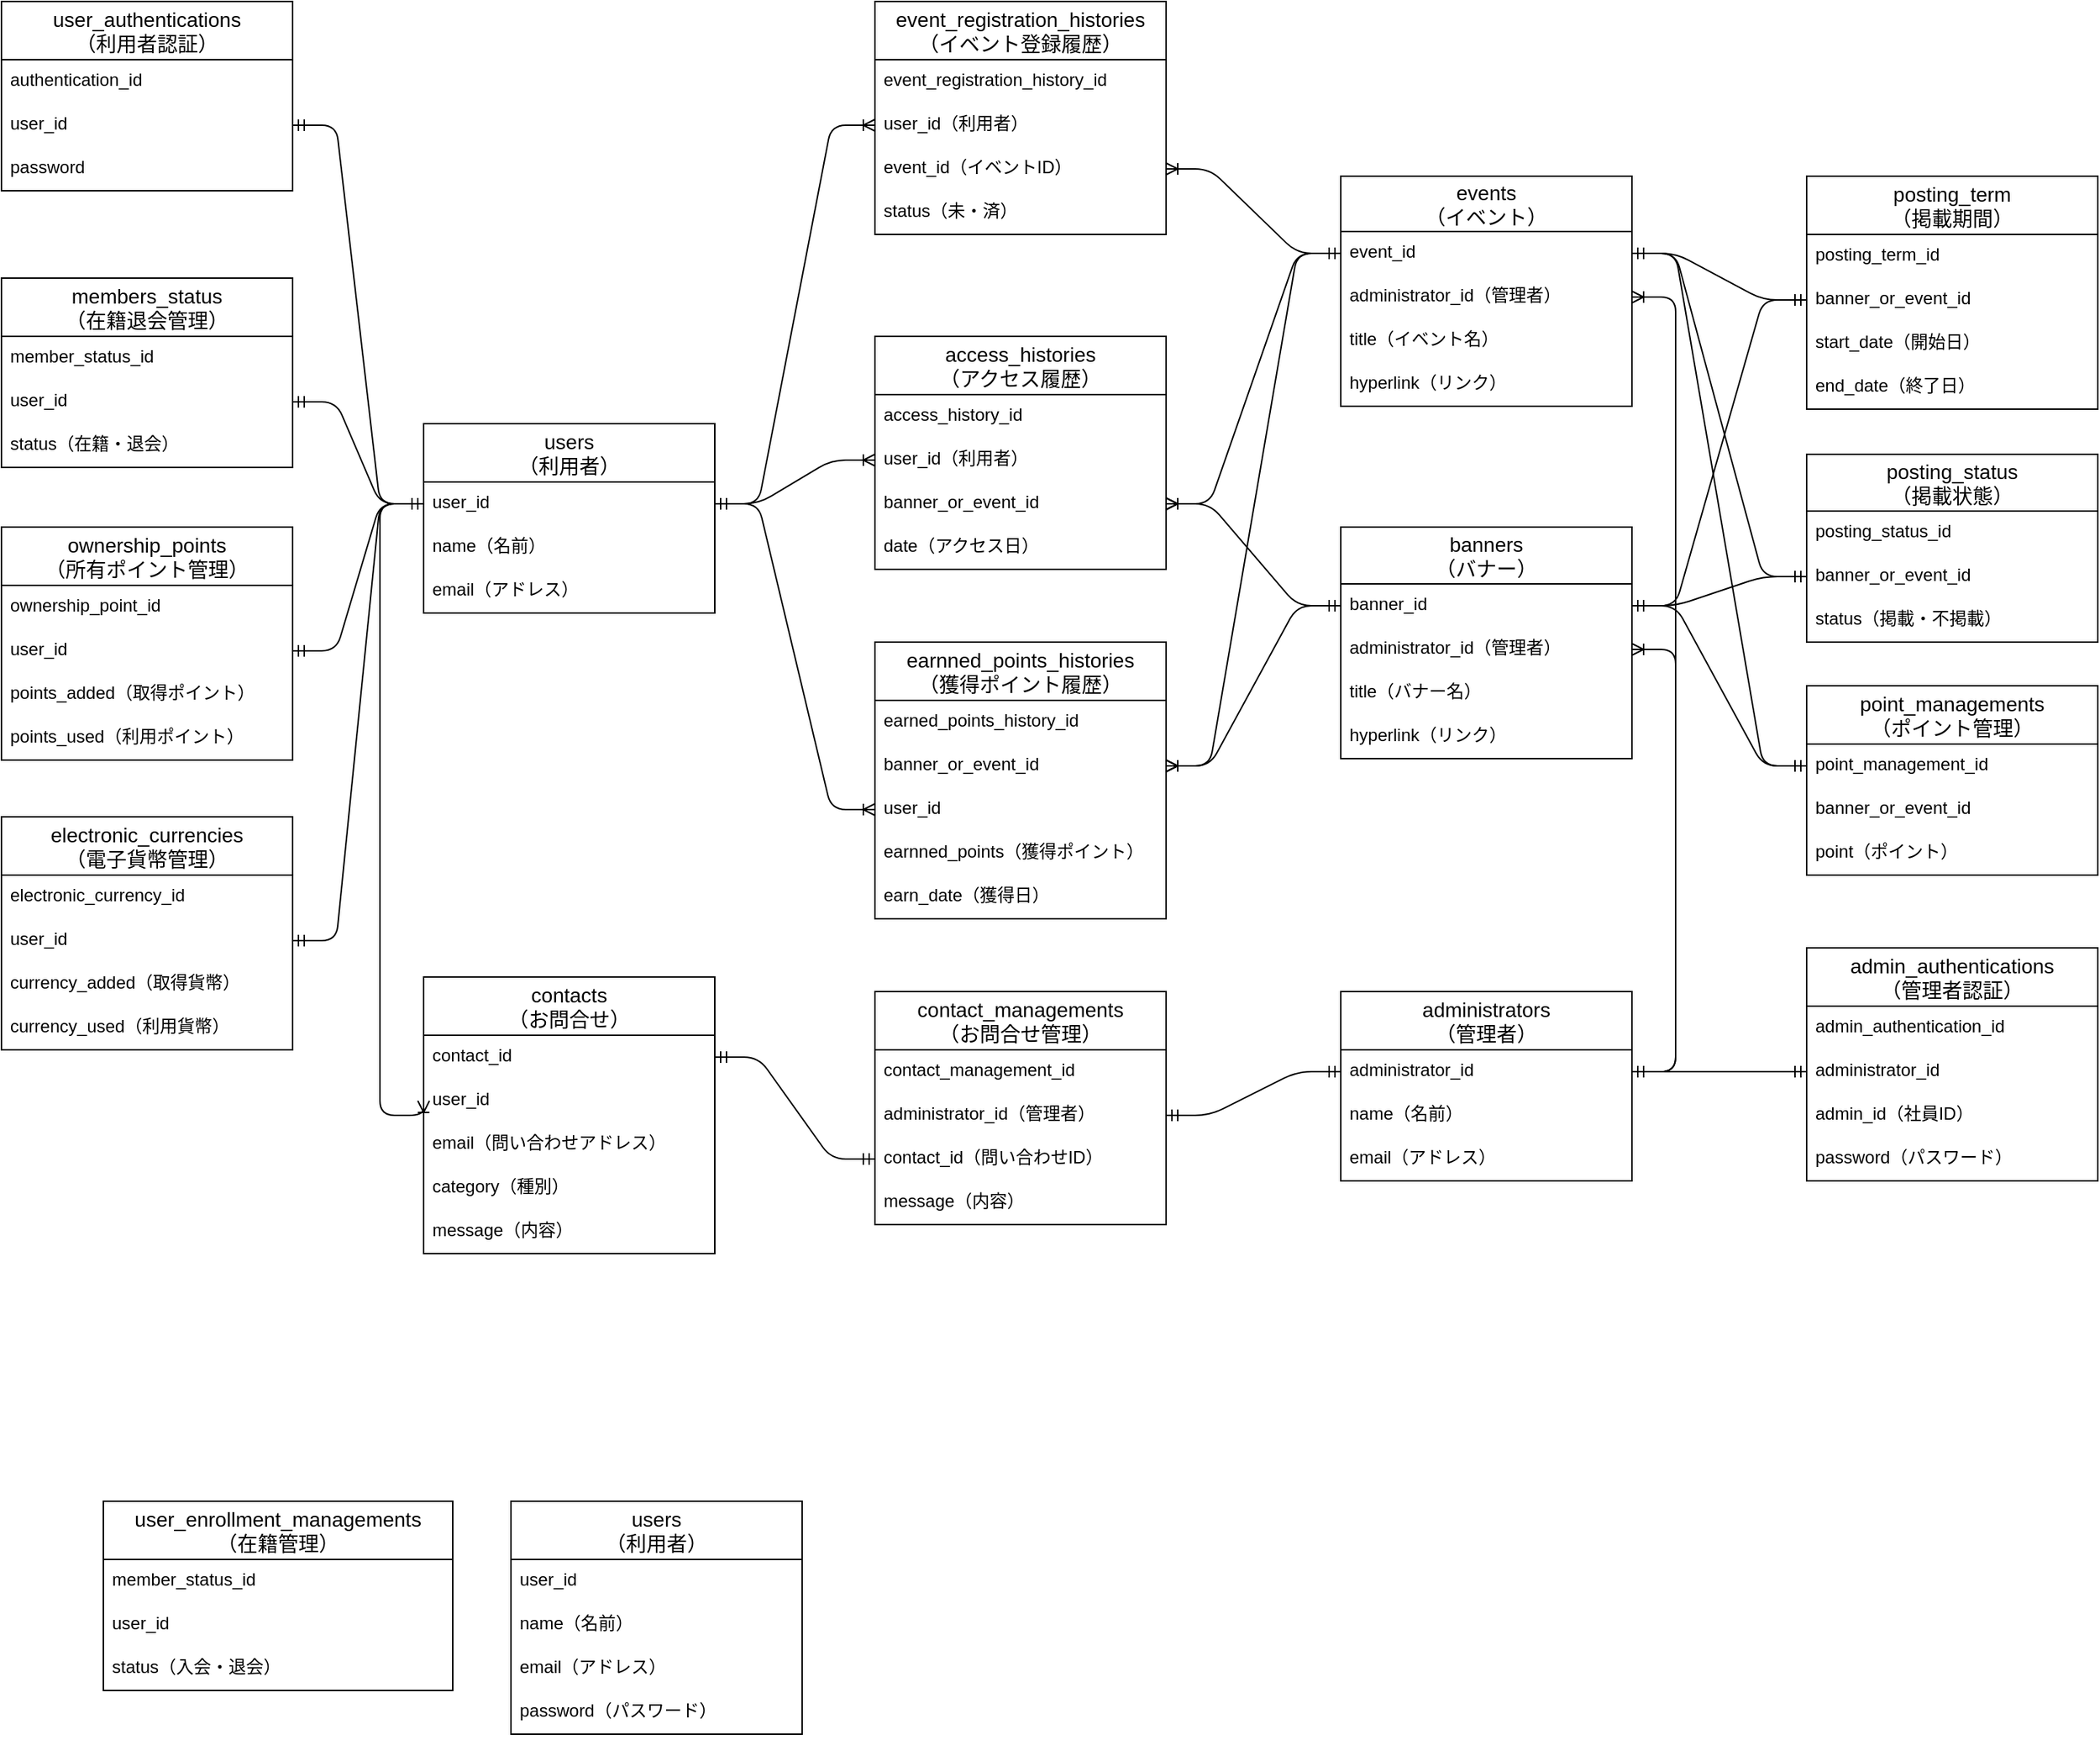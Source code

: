 <mxfile>
    <diagram id="3XZIdR9PQRYRV36e_qe7" name="ページ2">
        <mxGraphModel dx="2312" dy="628" grid="1" gridSize="10" guides="1" tooltips="1" connect="1" arrows="1" fold="1" page="1" pageScale="1" pageWidth="1169" pageHeight="1654" math="0" shadow="0">
            <root>
                <mxCell id="yZwYTF2XfYPH7-lOL1iC-0"/>
                <mxCell id="yZwYTF2XfYPH7-lOL1iC-1" parent="yZwYTF2XfYPH7-lOL1iC-0"/>
                <mxCell id="yZwYTF2XfYPH7-lOL1iC-2" value="users&#10;（利用者）" style="swimlane;fontStyle=0;childLayout=stackLayout;horizontal=1;startSize=40;horizontalStack=0;resizeParent=1;resizeParentMax=0;resizeLast=0;collapsible=1;marginBottom=0;align=center;fontSize=14;" parent="yZwYTF2XfYPH7-lOL1iC-1" vertex="1">
                    <mxGeometry x="180" y="380" width="200" height="130" as="geometry"/>
                </mxCell>
                <mxCell id="yZwYTF2XfYPH7-lOL1iC-3" value="user_id" style="text;strokeColor=none;fillColor=none;spacingLeft=4;spacingRight=4;overflow=hidden;rotatable=0;points=[[0,0.5],[1,0.5]];portConstraint=eastwest;fontSize=12;" parent="yZwYTF2XfYPH7-lOL1iC-2" vertex="1">
                    <mxGeometry y="40" width="200" height="30" as="geometry"/>
                </mxCell>
                <mxCell id="yZwYTF2XfYPH7-lOL1iC-4" value="name（名前）" style="text;strokeColor=none;fillColor=none;spacingLeft=4;spacingRight=4;overflow=hidden;rotatable=0;points=[[0,0.5],[1,0.5]];portConstraint=eastwest;fontSize=12;" parent="yZwYTF2XfYPH7-lOL1iC-2" vertex="1">
                    <mxGeometry y="70" width="200" height="30" as="geometry"/>
                </mxCell>
                <mxCell id="yZwYTF2XfYPH7-lOL1iC-5" value="email（アドレス）" style="text;strokeColor=none;fillColor=none;spacingLeft=4;spacingRight=4;overflow=hidden;rotatable=0;points=[[0,0.5],[1,0.5]];portConstraint=eastwest;fontSize=12;" parent="yZwYTF2XfYPH7-lOL1iC-2" vertex="1">
                    <mxGeometry y="100" width="200" height="30" as="geometry"/>
                </mxCell>
                <mxCell id="bEH5rien6YpGkp4cXn50-0" value="user_authentications&#10;（利用者認証）" style="swimlane;fontStyle=0;childLayout=stackLayout;horizontal=1;startSize=40;horizontalStack=0;resizeParent=1;resizeParentMax=0;resizeLast=0;collapsible=1;marginBottom=0;align=center;fontSize=14;" parent="yZwYTF2XfYPH7-lOL1iC-1" vertex="1">
                    <mxGeometry x="-110" y="90" width="200" height="130" as="geometry"/>
                </mxCell>
                <mxCell id="bEH5rien6YpGkp4cXn50-1" value="authentication_id" style="text;strokeColor=none;fillColor=none;spacingLeft=4;spacingRight=4;overflow=hidden;rotatable=0;points=[[0,0.5],[1,0.5]];portConstraint=eastwest;fontSize=12;" parent="bEH5rien6YpGkp4cXn50-0" vertex="1">
                    <mxGeometry y="40" width="200" height="30" as="geometry"/>
                </mxCell>
                <mxCell id="bEH5rien6YpGkp4cXn50-2" value="user_id" style="text;strokeColor=none;fillColor=none;spacingLeft=4;spacingRight=4;overflow=hidden;rotatable=0;points=[[0,0.5],[1,0.5]];portConstraint=eastwest;fontSize=12;" parent="bEH5rien6YpGkp4cXn50-0" vertex="1">
                    <mxGeometry y="70" width="200" height="30" as="geometry"/>
                </mxCell>
                <mxCell id="bEH5rien6YpGkp4cXn50-3" value="password" style="text;strokeColor=none;fillColor=none;spacingLeft=4;spacingRight=4;overflow=hidden;rotatable=0;points=[[0,0.5],[1,0.5]];portConstraint=eastwest;fontSize=12;" parent="bEH5rien6YpGkp4cXn50-0" vertex="1">
                    <mxGeometry y="100" width="200" height="30" as="geometry"/>
                </mxCell>
                <mxCell id="URL76K7s5s7bfIJe_PXn-0" value="members_status&#10;（在籍退会管理）" style="swimlane;fontStyle=0;childLayout=stackLayout;horizontal=1;startSize=40;horizontalStack=0;resizeParent=1;resizeParentMax=0;resizeLast=0;collapsible=1;marginBottom=0;align=center;fontSize=14;" parent="yZwYTF2XfYPH7-lOL1iC-1" vertex="1">
                    <mxGeometry x="-110" y="280" width="200" height="130" as="geometry"/>
                </mxCell>
                <mxCell id="URL76K7s5s7bfIJe_PXn-1" value="member_status_id" style="text;strokeColor=none;fillColor=none;spacingLeft=4;spacingRight=4;overflow=hidden;rotatable=0;points=[[0,0.5],[1,0.5]];portConstraint=eastwest;fontSize=12;" parent="URL76K7s5s7bfIJe_PXn-0" vertex="1">
                    <mxGeometry y="40" width="200" height="30" as="geometry"/>
                </mxCell>
                <mxCell id="URL76K7s5s7bfIJe_PXn-2" value="user_id" style="text;strokeColor=none;fillColor=none;spacingLeft=4;spacingRight=4;overflow=hidden;rotatable=0;points=[[0,0.5],[1,0.5]];portConstraint=eastwest;fontSize=12;" parent="URL76K7s5s7bfIJe_PXn-0" vertex="1">
                    <mxGeometry y="70" width="200" height="30" as="geometry"/>
                </mxCell>
                <mxCell id="URL76K7s5s7bfIJe_PXn-3" value="status（在籍・退会）" style="text;strokeColor=none;fillColor=none;spacingLeft=4;spacingRight=4;overflow=hidden;rotatable=0;points=[[0,0.5],[1,0.5]];portConstraint=eastwest;fontSize=12;" parent="URL76K7s5s7bfIJe_PXn-0" vertex="1">
                    <mxGeometry y="100" width="200" height="30" as="geometry"/>
                </mxCell>
                <mxCell id="0wypgGi3tk7xA1HojHy_-0" value="ownership_points&#10;（所有ポイント管理）" style="swimlane;fontStyle=0;childLayout=stackLayout;horizontal=1;startSize=40;horizontalStack=0;resizeParent=1;resizeParentMax=0;resizeLast=0;collapsible=1;marginBottom=0;align=center;fontSize=14;" parent="yZwYTF2XfYPH7-lOL1iC-1" vertex="1">
                    <mxGeometry x="-110" y="451" width="200" height="160" as="geometry"/>
                </mxCell>
                <mxCell id="0wypgGi3tk7xA1HojHy_-1" value="ownership_point_id" style="text;strokeColor=none;fillColor=none;spacingLeft=4;spacingRight=4;overflow=hidden;rotatable=0;points=[[0,0.5],[1,0.5]];portConstraint=eastwest;fontSize=12;" parent="0wypgGi3tk7xA1HojHy_-0" vertex="1">
                    <mxGeometry y="40" width="200" height="30" as="geometry"/>
                </mxCell>
                <mxCell id="0wypgGi3tk7xA1HojHy_-2" value="user_id" style="text;strokeColor=none;fillColor=none;spacingLeft=4;spacingRight=4;overflow=hidden;rotatable=0;points=[[0,0.5],[1,0.5]];portConstraint=eastwest;fontSize=12;" parent="0wypgGi3tk7xA1HojHy_-0" vertex="1">
                    <mxGeometry y="70" width="200" height="30" as="geometry"/>
                </mxCell>
                <mxCell id="0wypgGi3tk7xA1HojHy_-3" value="points_added（取得ポイント）" style="text;strokeColor=none;fillColor=none;spacingLeft=4;spacingRight=4;overflow=hidden;rotatable=0;points=[[0,0.5],[1,0.5]];portConstraint=eastwest;fontSize=12;" parent="0wypgGi3tk7xA1HojHy_-0" vertex="1">
                    <mxGeometry y="100" width="200" height="30" as="geometry"/>
                </mxCell>
                <mxCell id="0wypgGi3tk7xA1HojHy_-4" value="points_used（利用ポイント）" style="text;strokeColor=none;fillColor=none;spacingLeft=4;spacingRight=4;overflow=hidden;rotatable=0;points=[[0,0.5],[1,0.5]];portConstraint=eastwest;fontSize=12;" parent="0wypgGi3tk7xA1HojHy_-0" vertex="1">
                    <mxGeometry y="130" width="200" height="30" as="geometry"/>
                </mxCell>
                <mxCell id="6SWT3XY5HrA4HLErU16p-0" value="electronic_currencies&#10;（電子貨幣管理）" style="swimlane;fontStyle=0;childLayout=stackLayout;horizontal=1;startSize=40;horizontalStack=0;resizeParent=1;resizeParentMax=0;resizeLast=0;collapsible=1;marginBottom=0;align=center;fontSize=14;" parent="yZwYTF2XfYPH7-lOL1iC-1" vertex="1">
                    <mxGeometry x="-110" y="650" width="200" height="160" as="geometry"/>
                </mxCell>
                <mxCell id="6SWT3XY5HrA4HLErU16p-1" value="electronic_currency_id" style="text;strokeColor=none;fillColor=none;spacingLeft=4;spacingRight=4;overflow=hidden;rotatable=0;points=[[0,0.5],[1,0.5]];portConstraint=eastwest;fontSize=12;" parent="6SWT3XY5HrA4HLErU16p-0" vertex="1">
                    <mxGeometry y="40" width="200" height="30" as="geometry"/>
                </mxCell>
                <mxCell id="6SWT3XY5HrA4HLErU16p-2" value="user_id" style="text;strokeColor=none;fillColor=none;spacingLeft=4;spacingRight=4;overflow=hidden;rotatable=0;points=[[0,0.5],[1,0.5]];portConstraint=eastwest;fontSize=12;" parent="6SWT3XY5HrA4HLErU16p-0" vertex="1">
                    <mxGeometry y="70" width="200" height="30" as="geometry"/>
                </mxCell>
                <mxCell id="6SWT3XY5HrA4HLErU16p-3" value="currency_added（取得貨幣）" style="text;strokeColor=none;fillColor=none;spacingLeft=4;spacingRight=4;overflow=hidden;rotatable=0;points=[[0,0.5],[1,0.5]];portConstraint=eastwest;fontSize=12;" parent="6SWT3XY5HrA4HLErU16p-0" vertex="1">
                    <mxGeometry y="100" width="200" height="30" as="geometry"/>
                </mxCell>
                <mxCell id="6SWT3XY5HrA4HLErU16p-4" value="currency_used（利用貨幣）" style="text;strokeColor=none;fillColor=none;spacingLeft=4;spacingRight=4;overflow=hidden;rotatable=0;points=[[0,0.5],[1,0.5]];portConstraint=eastwest;fontSize=12;" parent="6SWT3XY5HrA4HLErU16p-0" vertex="1">
                    <mxGeometry y="130" width="200" height="30" as="geometry"/>
                </mxCell>
                <mxCell id="OeOLqlakBXyYm4ZDtB_1-0" value="event_registration_histories&#10;（イベント登録履歴）" style="swimlane;fontStyle=0;childLayout=stackLayout;horizontal=1;startSize=40;horizontalStack=0;resizeParent=1;resizeParentMax=0;resizeLast=0;collapsible=1;marginBottom=0;align=center;fontSize=14;" parent="yZwYTF2XfYPH7-lOL1iC-1" vertex="1">
                    <mxGeometry x="490" y="90" width="200" height="160" as="geometry"/>
                </mxCell>
                <mxCell id="OeOLqlakBXyYm4ZDtB_1-1" value="event_registration_history_id" style="text;strokeColor=none;fillColor=none;spacingLeft=4;spacingRight=4;overflow=hidden;rotatable=0;points=[[0,0.5],[1,0.5]];portConstraint=eastwest;fontSize=12;" parent="OeOLqlakBXyYm4ZDtB_1-0" vertex="1">
                    <mxGeometry y="40" width="200" height="30" as="geometry"/>
                </mxCell>
                <mxCell id="OeOLqlakBXyYm4ZDtB_1-2" value="user_id（利用者）" style="text;strokeColor=none;fillColor=none;spacingLeft=4;spacingRight=4;overflow=hidden;rotatable=0;points=[[0,0.5],[1,0.5]];portConstraint=eastwest;fontSize=12;" parent="OeOLqlakBXyYm4ZDtB_1-0" vertex="1">
                    <mxGeometry y="70" width="200" height="30" as="geometry"/>
                </mxCell>
                <mxCell id="OeOLqlakBXyYm4ZDtB_1-3" value="event_id（イベントID）" style="text;strokeColor=none;fillColor=none;spacingLeft=4;spacingRight=4;overflow=hidden;rotatable=0;points=[[0,0.5],[1,0.5]];portConstraint=eastwest;fontSize=12;" parent="OeOLqlakBXyYm4ZDtB_1-0" vertex="1">
                    <mxGeometry y="100" width="200" height="30" as="geometry"/>
                </mxCell>
                <mxCell id="OeOLqlakBXyYm4ZDtB_1-4" value="status（未・済）" style="text;strokeColor=none;fillColor=none;spacingLeft=4;spacingRight=4;overflow=hidden;rotatable=0;points=[[0,0.5],[1,0.5]];portConstraint=eastwest;fontSize=12;" parent="OeOLqlakBXyYm4ZDtB_1-0" vertex="1">
                    <mxGeometry y="130" width="200" height="30" as="geometry"/>
                </mxCell>
                <mxCell id="X9AmDJkNRDagWsu0wUz4-0" value="events&#10;（イベント）" style="swimlane;fontStyle=0;childLayout=stackLayout;horizontal=1;startSize=38;horizontalStack=0;resizeParent=1;resizeParentMax=0;resizeLast=0;collapsible=1;marginBottom=0;align=center;fontSize=14;" parent="yZwYTF2XfYPH7-lOL1iC-1" vertex="1">
                    <mxGeometry x="810" y="210" width="200" height="158" as="geometry"/>
                </mxCell>
                <mxCell id="X9AmDJkNRDagWsu0wUz4-1" value="event_id" style="text;strokeColor=none;fillColor=none;spacingLeft=4;spacingRight=4;overflow=hidden;rotatable=0;points=[[0,0.5],[1,0.5]];portConstraint=eastwest;fontSize=12;" parent="X9AmDJkNRDagWsu0wUz4-0" vertex="1">
                    <mxGeometry y="38" width="200" height="30" as="geometry"/>
                </mxCell>
                <mxCell id="X9AmDJkNRDagWsu0wUz4-2" value="administrator_id（管理者）" style="text;strokeColor=none;fillColor=none;spacingLeft=4;spacingRight=4;overflow=hidden;rotatable=0;points=[[0,0.5],[1,0.5]];portConstraint=eastwest;fontSize=12;" parent="X9AmDJkNRDagWsu0wUz4-0" vertex="1">
                    <mxGeometry y="68" width="200" height="30" as="geometry"/>
                </mxCell>
                <mxCell id="X9AmDJkNRDagWsu0wUz4-3" value="title（イベント名）" style="text;strokeColor=none;fillColor=none;spacingLeft=4;spacingRight=4;overflow=hidden;rotatable=0;points=[[0,0.5],[1,0.5]];portConstraint=eastwest;fontSize=12;" parent="X9AmDJkNRDagWsu0wUz4-0" vertex="1">
                    <mxGeometry y="98" width="200" height="30" as="geometry"/>
                </mxCell>
                <mxCell id="X9AmDJkNRDagWsu0wUz4-4" value="hyperlink（リンク）" style="text;strokeColor=none;fillColor=none;spacingLeft=4;spacingRight=4;overflow=hidden;rotatable=0;points=[[0,0.5],[1,0.5]];portConstraint=eastwest;fontSize=12;" parent="X9AmDJkNRDagWsu0wUz4-0" vertex="1">
                    <mxGeometry y="128" width="200" height="30" as="geometry"/>
                </mxCell>
                <mxCell id="X9AmDJkNRDagWsu0wUz4-6" value="" style="edgeStyle=entityRelationEdgeStyle;fontSize=12;html=1;endArrow=ERoneToMany;startArrow=ERmandOne;" parent="yZwYTF2XfYPH7-lOL1iC-1" source="yZwYTF2XfYPH7-lOL1iC-3" target="OeOLqlakBXyYm4ZDtB_1-2" edge="1">
                    <mxGeometry width="100" height="100" relative="1" as="geometry">
                        <mxPoint x="420" y="140" as="sourcePoint"/>
                        <mxPoint x="520" y="40" as="targetPoint"/>
                    </mxGeometry>
                </mxCell>
                <mxCell id="X9AmDJkNRDagWsu0wUz4-7" value="" style="edgeStyle=entityRelationEdgeStyle;fontSize=12;html=1;endArrow=ERoneToMany;startArrow=ERmandOne;" parent="yZwYTF2XfYPH7-lOL1iC-1" source="X9AmDJkNRDagWsu0wUz4-1" target="OeOLqlakBXyYm4ZDtB_1-3" edge="1">
                    <mxGeometry width="100" height="100" relative="1" as="geometry">
                        <mxPoint x="760" y="120" as="sourcePoint"/>
                        <mxPoint x="680" y="90" as="targetPoint"/>
                    </mxGeometry>
                </mxCell>
                <mxCell id="uUMu6NhPyPExx_SRF_kG-0" value="banners&#10;（バナー）" style="swimlane;fontStyle=0;childLayout=stackLayout;horizontal=1;startSize=39;horizontalStack=0;resizeParent=1;resizeParentMax=0;resizeLast=0;collapsible=1;marginBottom=0;align=center;fontSize=14;" parent="yZwYTF2XfYPH7-lOL1iC-1" vertex="1">
                    <mxGeometry x="810" y="451" width="200" height="159" as="geometry"/>
                </mxCell>
                <mxCell id="uUMu6NhPyPExx_SRF_kG-1" value="banner_id" style="text;strokeColor=none;fillColor=none;spacingLeft=4;spacingRight=4;overflow=hidden;rotatable=0;points=[[0,0.5],[1,0.5]];portConstraint=eastwest;fontSize=12;" parent="uUMu6NhPyPExx_SRF_kG-0" vertex="1">
                    <mxGeometry y="39" width="200" height="30" as="geometry"/>
                </mxCell>
                <mxCell id="uUMu6NhPyPExx_SRF_kG-2" value="administrator_id（管理者）" style="text;strokeColor=none;fillColor=none;spacingLeft=4;spacingRight=4;overflow=hidden;rotatable=0;points=[[0,0.5],[1,0.5]];portConstraint=eastwest;fontSize=12;" parent="uUMu6NhPyPExx_SRF_kG-0" vertex="1">
                    <mxGeometry y="69" width="200" height="30" as="geometry"/>
                </mxCell>
                <mxCell id="uUMu6NhPyPExx_SRF_kG-3" value="title（バナー名）" style="text;strokeColor=none;fillColor=none;spacingLeft=4;spacingRight=4;overflow=hidden;rotatable=0;points=[[0,0.5],[1,0.5]];portConstraint=eastwest;fontSize=12;" parent="uUMu6NhPyPExx_SRF_kG-0" vertex="1">
                    <mxGeometry y="99" width="200" height="30" as="geometry"/>
                </mxCell>
                <mxCell id="uUMu6NhPyPExx_SRF_kG-4" value="hyperlink（リンク）" style="text;strokeColor=none;fillColor=none;spacingLeft=4;spacingRight=4;overflow=hidden;rotatable=0;points=[[0,0.5],[1,0.5]];portConstraint=eastwest;fontSize=12;" parent="uUMu6NhPyPExx_SRF_kG-0" vertex="1">
                    <mxGeometry y="129" width="200" height="30" as="geometry"/>
                </mxCell>
                <mxCell id="uYCeO2qL_J33eGFEgvh2-0" value="access_histories&#10;（アクセス履歴）" style="swimlane;fontStyle=0;childLayout=stackLayout;horizontal=1;startSize=40;horizontalStack=0;resizeParent=1;resizeParentMax=0;resizeLast=0;collapsible=1;marginBottom=0;align=center;fontSize=14;" parent="yZwYTF2XfYPH7-lOL1iC-1" vertex="1">
                    <mxGeometry x="490" y="320" width="200" height="160" as="geometry"/>
                </mxCell>
                <mxCell id="uYCeO2qL_J33eGFEgvh2-1" value="access_history_id" style="text;strokeColor=none;fillColor=none;spacingLeft=4;spacingRight=4;overflow=hidden;rotatable=0;points=[[0,0.5],[1,0.5]];portConstraint=eastwest;fontSize=12;" parent="uYCeO2qL_J33eGFEgvh2-0" vertex="1">
                    <mxGeometry y="40" width="200" height="30" as="geometry"/>
                </mxCell>
                <mxCell id="uYCeO2qL_J33eGFEgvh2-2" value="user_id（利用者）" style="text;strokeColor=none;fillColor=none;spacingLeft=4;spacingRight=4;overflow=hidden;rotatable=0;points=[[0,0.5],[1,0.5]];portConstraint=eastwest;fontSize=12;" parent="uYCeO2qL_J33eGFEgvh2-0" vertex="1">
                    <mxGeometry y="70" width="200" height="30" as="geometry"/>
                </mxCell>
                <mxCell id="uYCeO2qL_J33eGFEgvh2-3" value="banner_or_event_id" style="text;strokeColor=none;fillColor=none;spacingLeft=4;spacingRight=4;overflow=hidden;rotatable=0;points=[[0,0.5],[1,0.5]];portConstraint=eastwest;fontSize=12;" parent="uYCeO2qL_J33eGFEgvh2-0" vertex="1">
                    <mxGeometry y="100" width="200" height="30" as="geometry"/>
                </mxCell>
                <mxCell id="uYCeO2qL_J33eGFEgvh2-4" value="date（アクセス日）" style="text;strokeColor=none;fillColor=none;spacingLeft=4;spacingRight=4;overflow=hidden;rotatable=0;points=[[0,0.5],[1,0.5]];portConstraint=eastwest;fontSize=12;" parent="uYCeO2qL_J33eGFEgvh2-0" vertex="1">
                    <mxGeometry y="130" width="200" height="30" as="geometry"/>
                </mxCell>
                <mxCell id="uYCeO2qL_J33eGFEgvh2-5" value="" style="edgeStyle=entityRelationEdgeStyle;fontSize=12;html=1;endArrow=ERoneToMany;startArrow=ERmandOne;" parent="yZwYTF2XfYPH7-lOL1iC-1" source="yZwYTF2XfYPH7-lOL1iC-3" target="uYCeO2qL_J33eGFEgvh2-2" edge="1">
                    <mxGeometry width="100" height="100" relative="1" as="geometry">
                        <mxPoint x="420" y="450" as="sourcePoint"/>
                        <mxPoint x="500" y="360" as="targetPoint"/>
                    </mxGeometry>
                </mxCell>
                <mxCell id="uYCeO2qL_J33eGFEgvh2-6" value="" style="edgeStyle=entityRelationEdgeStyle;fontSize=12;html=1;endArrow=ERoneToMany;startArrow=ERmandOne;entryX=1;entryY=0.5;entryDx=0;entryDy=0;exitX=0;exitY=0.5;exitDx=0;exitDy=0;" parent="yZwYTF2XfYPH7-lOL1iC-1" source="X9AmDJkNRDagWsu0wUz4-1" target="uYCeO2qL_J33eGFEgvh2-3" edge="1">
                    <mxGeometry width="100" height="100" relative="1" as="geometry">
                        <mxPoint x="755" y="351" as="sourcePoint"/>
                        <mxPoint x="675" y="240" as="targetPoint"/>
                    </mxGeometry>
                </mxCell>
                <mxCell id="uYCeO2qL_J33eGFEgvh2-7" value="" style="edgeStyle=entityRelationEdgeStyle;fontSize=12;html=1;endArrow=ERoneToMany;startArrow=ERmandOne;exitX=0;exitY=0.5;exitDx=0;exitDy=0;" parent="yZwYTF2XfYPH7-lOL1iC-1" source="uUMu6NhPyPExx_SRF_kG-1" target="uYCeO2qL_J33eGFEgvh2-3" edge="1">
                    <mxGeometry width="100" height="100" relative="1" as="geometry">
                        <mxPoint x="640" y="510" as="sourcePoint"/>
                        <mxPoint x="605" y="663" as="targetPoint"/>
                    </mxGeometry>
                </mxCell>
                <mxCell id="hXvSZRsD9aUiq-BQo5aO-0" value="contacts&#10;（お問合せ）" style="swimlane;fontStyle=0;childLayout=stackLayout;horizontal=1;startSize=40;horizontalStack=0;resizeParent=1;resizeParentMax=0;resizeLast=0;collapsible=1;marginBottom=0;align=center;fontSize=14;" parent="yZwYTF2XfYPH7-lOL1iC-1" vertex="1">
                    <mxGeometry x="180" y="760" width="200" height="190" as="geometry"/>
                </mxCell>
                <mxCell id="hXvSZRsD9aUiq-BQo5aO-1" value="contact_id" style="text;strokeColor=none;fillColor=none;spacingLeft=4;spacingRight=4;overflow=hidden;rotatable=0;points=[[0,0.5],[1,0.5]];portConstraint=eastwest;fontSize=12;" parent="hXvSZRsD9aUiq-BQo5aO-0" vertex="1">
                    <mxGeometry y="40" width="200" height="30" as="geometry"/>
                </mxCell>
                <mxCell id="hXvSZRsD9aUiq-BQo5aO-2" value="user_id" style="text;strokeColor=none;fillColor=none;spacingLeft=4;spacingRight=4;overflow=hidden;rotatable=0;points=[[0,0.5],[1,0.5]];portConstraint=eastwest;fontSize=12;" parent="hXvSZRsD9aUiq-BQo5aO-0" vertex="1">
                    <mxGeometry y="70" width="200" height="30" as="geometry"/>
                </mxCell>
                <mxCell id="hXvSZRsD9aUiq-BQo5aO-3" value="email（問い合わせアドレス）" style="text;strokeColor=none;fillColor=none;spacingLeft=4;spacingRight=4;overflow=hidden;rotatable=0;points=[[0,0.5],[1,0.5]];portConstraint=eastwest;fontSize=12;" parent="hXvSZRsD9aUiq-BQo5aO-0" vertex="1">
                    <mxGeometry y="100" width="200" height="30" as="geometry"/>
                </mxCell>
                <mxCell id="hXvSZRsD9aUiq-BQo5aO-4" value="category（種別）" style="text;strokeColor=none;fillColor=none;spacingLeft=4;spacingRight=4;overflow=hidden;rotatable=0;points=[[0,0.5],[1,0.5]];portConstraint=eastwest;fontSize=12;" parent="hXvSZRsD9aUiq-BQo5aO-0" vertex="1">
                    <mxGeometry y="130" width="200" height="30" as="geometry"/>
                </mxCell>
                <mxCell id="hXvSZRsD9aUiq-BQo5aO-5" value="message（内容）" style="text;strokeColor=none;fillColor=none;spacingLeft=4;spacingRight=4;overflow=hidden;rotatable=0;points=[[0,0.5],[1,0.5]];portConstraint=eastwest;fontSize=12;" parent="hXvSZRsD9aUiq-BQo5aO-0" vertex="1">
                    <mxGeometry y="160" width="200" height="30" as="geometry"/>
                </mxCell>
                <mxCell id="hRKUNNpKSYV2Er3bCCmT-0" value="contact_managements&#10;（お問合せ管理）" style="swimlane;fontStyle=0;childLayout=stackLayout;horizontal=1;startSize=40;horizontalStack=0;resizeParent=1;resizeParentMax=0;resizeLast=0;collapsible=1;marginBottom=0;align=center;fontSize=14;" parent="yZwYTF2XfYPH7-lOL1iC-1" vertex="1">
                    <mxGeometry x="490" y="770" width="200" height="160" as="geometry"/>
                </mxCell>
                <mxCell id="hRKUNNpKSYV2Er3bCCmT-1" value="contact_management_id" style="text;strokeColor=none;fillColor=none;spacingLeft=4;spacingRight=4;overflow=hidden;rotatable=0;points=[[0,0.5],[1,0.5]];portConstraint=eastwest;fontSize=12;" parent="hRKUNNpKSYV2Er3bCCmT-0" vertex="1">
                    <mxGeometry y="40" width="200" height="30" as="geometry"/>
                </mxCell>
                <mxCell id="hRKUNNpKSYV2Er3bCCmT-2" value="administrator_id（管理者）" style="text;strokeColor=none;fillColor=none;spacingLeft=4;spacingRight=4;overflow=hidden;rotatable=0;points=[[0,0.5],[1,0.5]];portConstraint=eastwest;fontSize=12;" parent="hRKUNNpKSYV2Er3bCCmT-0" vertex="1">
                    <mxGeometry y="70" width="200" height="30" as="geometry"/>
                </mxCell>
                <mxCell id="hRKUNNpKSYV2Er3bCCmT-3" value="contact_id（問い合わせID）" style="text;strokeColor=none;fillColor=none;spacingLeft=4;spacingRight=4;overflow=hidden;rotatable=0;points=[[0,0.5],[1,0.5]];portConstraint=eastwest;fontSize=12;" parent="hRKUNNpKSYV2Er3bCCmT-0" vertex="1">
                    <mxGeometry y="100" width="200" height="30" as="geometry"/>
                </mxCell>
                <mxCell id="hRKUNNpKSYV2Er3bCCmT-4" value="message（内容）" style="text;strokeColor=none;fillColor=none;spacingLeft=4;spacingRight=4;overflow=hidden;rotatable=0;points=[[0,0.5],[1,0.5]];portConstraint=eastwest;fontSize=12;" parent="hRKUNNpKSYV2Er3bCCmT-0" vertex="1">
                    <mxGeometry y="130" width="200" height="30" as="geometry"/>
                </mxCell>
                <mxCell id="dvuIew0YRb5srh2Ty19g-0" value="administrators&#10;（管理者）" style="swimlane;fontStyle=0;childLayout=stackLayout;horizontal=1;startSize=40;horizontalStack=0;resizeParent=1;resizeParentMax=0;resizeLast=0;collapsible=1;marginBottom=0;align=center;fontSize=14;" parent="yZwYTF2XfYPH7-lOL1iC-1" vertex="1">
                    <mxGeometry x="810" y="770" width="200" height="130" as="geometry"/>
                </mxCell>
                <mxCell id="dvuIew0YRb5srh2Ty19g-1" value="administrator_id" style="text;strokeColor=none;fillColor=none;spacingLeft=4;spacingRight=4;overflow=hidden;rotatable=0;points=[[0,0.5],[1,0.5]];portConstraint=eastwest;fontSize=12;" parent="dvuIew0YRb5srh2Ty19g-0" vertex="1">
                    <mxGeometry y="40" width="200" height="30" as="geometry"/>
                </mxCell>
                <mxCell id="dvuIew0YRb5srh2Ty19g-2" value="name（名前）" style="text;strokeColor=none;fillColor=none;spacingLeft=4;spacingRight=4;overflow=hidden;rotatable=0;points=[[0,0.5],[1,0.5]];portConstraint=eastwest;fontSize=12;" parent="dvuIew0YRb5srh2Ty19g-0" vertex="1">
                    <mxGeometry y="70" width="200" height="30" as="geometry"/>
                </mxCell>
                <mxCell id="dvuIew0YRb5srh2Ty19g-3" value="email（アドレス）" style="text;strokeColor=none;fillColor=none;spacingLeft=4;spacingRight=4;overflow=hidden;rotatable=0;points=[[0,0.5],[1,0.5]];portConstraint=eastwest;fontSize=12;" parent="dvuIew0YRb5srh2Ty19g-0" vertex="1">
                    <mxGeometry y="100" width="200" height="30" as="geometry"/>
                </mxCell>
                <mxCell id="dvuIew0YRb5srh2Ty19g-5" value="" style="edgeStyle=orthogonalEdgeStyle;fontSize=12;html=1;endArrow=ERoneToMany;startArrow=ERmandOne;entryX=0;entryY=0.5;entryDx=0;entryDy=0;" parent="yZwYTF2XfYPH7-lOL1iC-1" source="yZwYTF2XfYPH7-lOL1iC-3" target="hXvSZRsD9aUiq-BQo5aO-2" edge="1">
                    <mxGeometry width="100" height="100" relative="1" as="geometry">
                        <mxPoint x="140" y="270" as="sourcePoint"/>
                        <mxPoint x="120" y="681" as="targetPoint"/>
                        <Array as="points">
                            <mxPoint x="150" y="435"/>
                            <mxPoint x="150" y="855"/>
                        </Array>
                    </mxGeometry>
                </mxCell>
                <mxCell id="dvuIew0YRb5srh2Ty19g-7" value="" style="edgeStyle=entityRelationEdgeStyle;fontSize=12;html=1;endArrow=ERmandOne;startArrow=ERmandOne;exitX=1;exitY=0.5;exitDx=0;exitDy=0;entryX=0;entryY=0.5;entryDx=0;entryDy=0;" parent="yZwYTF2XfYPH7-lOL1iC-1" source="hXvSZRsD9aUiq-BQo5aO-1" target="hRKUNNpKSYV2Er3bCCmT-3" edge="1">
                    <mxGeometry width="100" height="100" relative="1" as="geometry">
                        <mxPoint x="410" y="880" as="sourcePoint"/>
                        <mxPoint x="510" y="780" as="targetPoint"/>
                    </mxGeometry>
                </mxCell>
                <mxCell id="dvuIew0YRb5srh2Ty19g-8" value="" style="edgeStyle=entityRelationEdgeStyle;fontSize=12;html=1;endArrow=ERmandOne;startArrow=ERmandOne;exitX=1;exitY=0.5;exitDx=0;exitDy=0;entryX=0;entryY=0.5;entryDx=0;entryDy=0;" parent="yZwYTF2XfYPH7-lOL1iC-1" source="hRKUNNpKSYV2Er3bCCmT-2" target="dvuIew0YRb5srh2Ty19g-1" edge="1">
                    <mxGeometry width="100" height="100" relative="1" as="geometry">
                        <mxPoint x="800" y="810" as="sourcePoint"/>
                        <mxPoint x="900" y="710" as="targetPoint"/>
                    </mxGeometry>
                </mxCell>
                <mxCell id="dvuIew0YRb5srh2Ty19g-9" value="" style="edgeStyle=entityRelationEdgeStyle;fontSize=12;html=1;endArrow=ERoneToMany;startArrow=ERmandOne;" parent="yZwYTF2XfYPH7-lOL1iC-1" source="dvuIew0YRb5srh2Ty19g-1" target="uUMu6NhPyPExx_SRF_kG-2" edge="1">
                    <mxGeometry width="100" height="100" relative="1" as="geometry">
                        <mxPoint x="1110" y="669" as="sourcePoint"/>
                        <mxPoint x="1030" y="570" as="targetPoint"/>
                    </mxGeometry>
                </mxCell>
                <mxCell id="dvuIew0YRb5srh2Ty19g-10" value="" style="edgeStyle=entityRelationEdgeStyle;fontSize=12;html=1;endArrow=ERoneToMany;startArrow=ERmandOne;" parent="yZwYTF2XfYPH7-lOL1iC-1" source="dvuIew0YRb5srh2Ty19g-1" target="X9AmDJkNRDagWsu0wUz4-2" edge="1">
                    <mxGeometry width="100" height="100" relative="1" as="geometry">
                        <mxPoint x="1090" y="467" as="sourcePoint"/>
                        <mxPoint x="1010" y="368" as="targetPoint"/>
                    </mxGeometry>
                </mxCell>
                <mxCell id="0Azesj1qw-TObwWuFWqn-0" value="posting_term&#10;（掲載期間）" style="swimlane;fontStyle=0;childLayout=stackLayout;horizontal=1;startSize=40;horizontalStack=0;resizeParent=1;resizeParentMax=0;resizeLast=0;collapsible=1;marginBottom=0;align=center;fontSize=14;" parent="yZwYTF2XfYPH7-lOL1iC-1" vertex="1">
                    <mxGeometry x="1130" y="210" width="200" height="160" as="geometry"/>
                </mxCell>
                <mxCell id="0Azesj1qw-TObwWuFWqn-1" value="posting_term_id" style="text;strokeColor=none;fillColor=none;spacingLeft=4;spacingRight=4;overflow=hidden;rotatable=0;points=[[0,0.5],[1,0.5]];portConstraint=eastwest;fontSize=12;" parent="0Azesj1qw-TObwWuFWqn-0" vertex="1">
                    <mxGeometry y="40" width="200" height="30" as="geometry"/>
                </mxCell>
                <mxCell id="0Azesj1qw-TObwWuFWqn-2" value="banner_or_event_id" style="text;strokeColor=none;fillColor=none;spacingLeft=4;spacingRight=4;overflow=hidden;rotatable=0;points=[[0,0.5],[1,0.5]];portConstraint=eastwest;fontSize=12;" parent="0Azesj1qw-TObwWuFWqn-0" vertex="1">
                    <mxGeometry y="70" width="200" height="30" as="geometry"/>
                </mxCell>
                <mxCell id="0Azesj1qw-TObwWuFWqn-3" value="start_date（開始日）" style="text;strokeColor=none;fillColor=none;spacingLeft=4;spacingRight=4;overflow=hidden;rotatable=0;points=[[0,0.5],[1,0.5]];portConstraint=eastwest;fontSize=12;" parent="0Azesj1qw-TObwWuFWqn-0" vertex="1">
                    <mxGeometry y="100" width="200" height="30" as="geometry"/>
                </mxCell>
                <mxCell id="0Azesj1qw-TObwWuFWqn-4" value="end_date（終了日）" style="text;strokeColor=none;fillColor=none;spacingLeft=4;spacingRight=4;overflow=hidden;rotatable=0;points=[[0,0.5],[1,0.5]];portConstraint=eastwest;fontSize=12;" parent="0Azesj1qw-TObwWuFWqn-0" vertex="1">
                    <mxGeometry y="130" width="200" height="30" as="geometry"/>
                </mxCell>
                <mxCell id="JH3zwgxBf-sDHRnGr8J6-0" value="posting_status&#10;（掲載状態）" style="swimlane;fontStyle=0;childLayout=stackLayout;horizontal=1;startSize=39;horizontalStack=0;resizeParent=1;resizeParentMax=0;resizeLast=0;collapsible=1;marginBottom=0;align=center;fontSize=14;" parent="yZwYTF2XfYPH7-lOL1iC-1" vertex="1">
                    <mxGeometry x="1130" y="401" width="200" height="129" as="geometry"/>
                </mxCell>
                <mxCell id="JH3zwgxBf-sDHRnGr8J6-1" value="posting_status_id" style="text;strokeColor=none;fillColor=none;spacingLeft=4;spacingRight=4;overflow=hidden;rotatable=0;points=[[0,0.5],[1,0.5]];portConstraint=eastwest;fontSize=12;" parent="JH3zwgxBf-sDHRnGr8J6-0" vertex="1">
                    <mxGeometry y="39" width="200" height="30" as="geometry"/>
                </mxCell>
                <mxCell id="JH3zwgxBf-sDHRnGr8J6-3" value="banner_or_event_id" style="text;strokeColor=none;fillColor=none;spacingLeft=4;spacingRight=4;overflow=hidden;rotatable=0;points=[[0,0.5],[1,0.5]];portConstraint=eastwest;fontSize=12;" parent="JH3zwgxBf-sDHRnGr8J6-0" vertex="1">
                    <mxGeometry y="69" width="200" height="30" as="geometry"/>
                </mxCell>
                <mxCell id="JH3zwgxBf-sDHRnGr8J6-4" value="status（掲載・不掲載）" style="text;strokeColor=none;fillColor=none;spacingLeft=4;spacingRight=4;overflow=hidden;rotatable=0;points=[[0,0.5],[1,0.5]];portConstraint=eastwest;fontSize=12;" parent="JH3zwgxBf-sDHRnGr8J6-0" vertex="1">
                    <mxGeometry y="99" width="200" height="30" as="geometry"/>
                </mxCell>
                <mxCell id="JH3zwgxBf-sDHRnGr8J6-5" value="" style="edgeStyle=entityRelationEdgeStyle;fontSize=12;html=1;endArrow=ERmandOne;startArrow=ERmandOne;entryX=0;entryY=0.5;entryDx=0;entryDy=0;exitX=1;exitY=0.5;exitDx=0;exitDy=0;" parent="yZwYTF2XfYPH7-lOL1iC-1" source="X9AmDJkNRDagWsu0wUz4-1" target="0Azesj1qw-TObwWuFWqn-2" edge="1">
                    <mxGeometry width="100" height="100" relative="1" as="geometry">
                        <mxPoint x="950" y="410" as="sourcePoint"/>
                        <mxPoint x="1050" y="310" as="targetPoint"/>
                    </mxGeometry>
                </mxCell>
                <mxCell id="JH3zwgxBf-sDHRnGr8J6-6" value="" style="edgeStyle=entityRelationEdgeStyle;fontSize=12;html=1;endArrow=ERmandOne;startArrow=ERmandOne;entryX=0;entryY=0.5;entryDx=0;entryDy=0;" parent="yZwYTF2XfYPH7-lOL1iC-1" source="uUMu6NhPyPExx_SRF_kG-1" target="0Azesj1qw-TObwWuFWqn-2" edge="1">
                    <mxGeometry width="100" height="100" relative="1" as="geometry">
                        <mxPoint x="970" y="340" as="sourcePoint"/>
                        <mxPoint x="1050" y="372" as="targetPoint"/>
                    </mxGeometry>
                </mxCell>
                <mxCell id="JH3zwgxBf-sDHRnGr8J6-7" value="" style="edgeStyle=entityRelationEdgeStyle;fontSize=12;html=1;endArrow=ERmandOne;startArrow=ERmandOne;entryX=0;entryY=0.5;entryDx=0;entryDy=0;exitX=1;exitY=0.5;exitDx=0;exitDy=0;" parent="yZwYTF2XfYPH7-lOL1iC-1" source="X9AmDJkNRDagWsu0wUz4-1" target="JH3zwgxBf-sDHRnGr8J6-3" edge="1">
                    <mxGeometry width="100" height="100" relative="1" as="geometry">
                        <mxPoint x="950" y="400" as="sourcePoint"/>
                        <mxPoint x="1030" y="432" as="targetPoint"/>
                    </mxGeometry>
                </mxCell>
                <mxCell id="JH3zwgxBf-sDHRnGr8J6-8" value="" style="edgeStyle=entityRelationEdgeStyle;fontSize=12;html=1;endArrow=ERmandOne;startArrow=ERmandOne;exitX=1;exitY=0.5;exitDx=0;exitDy=0;" parent="yZwYTF2XfYPH7-lOL1iC-1" source="uUMu6NhPyPExx_SRF_kG-1" target="JH3zwgxBf-sDHRnGr8J6-3" edge="1">
                    <mxGeometry width="100" height="100" relative="1" as="geometry">
                        <mxPoint x="950" y="390" as="sourcePoint"/>
                        <mxPoint x="1030" y="422" as="targetPoint"/>
                    </mxGeometry>
                </mxCell>
                <mxCell id="56gk6uH6U0-_LOp5Oi02-0" value="admin_authentications&#10;（管理者認証）" style="swimlane;fontStyle=0;childLayout=stackLayout;horizontal=1;startSize=40;horizontalStack=0;resizeParent=1;resizeParentMax=0;resizeLast=0;collapsible=1;marginBottom=0;align=center;fontSize=14;" parent="yZwYTF2XfYPH7-lOL1iC-1" vertex="1">
                    <mxGeometry x="1130" y="740" width="200" height="160" as="geometry"/>
                </mxCell>
                <mxCell id="56gk6uH6U0-_LOp5Oi02-1" value="admin_authentication_id" style="text;strokeColor=none;fillColor=none;spacingLeft=4;spacingRight=4;overflow=hidden;rotatable=0;points=[[0,0.5],[1,0.5]];portConstraint=eastwest;fontSize=12;" parent="56gk6uH6U0-_LOp5Oi02-0" vertex="1">
                    <mxGeometry y="40" width="200" height="30" as="geometry"/>
                </mxCell>
                <mxCell id="56gk6uH6U0-_LOp5Oi02-2" value="administrator_id" style="text;strokeColor=none;fillColor=none;spacingLeft=4;spacingRight=4;overflow=hidden;rotatable=0;points=[[0,0.5],[1,0.5]];portConstraint=eastwest;fontSize=12;" parent="56gk6uH6U0-_LOp5Oi02-0" vertex="1">
                    <mxGeometry y="70" width="200" height="30" as="geometry"/>
                </mxCell>
                <mxCell id="56gk6uH6U0-_LOp5Oi02-3" value="admin_id（社員ID）" style="text;strokeColor=none;fillColor=none;spacingLeft=4;spacingRight=4;overflow=hidden;rotatable=0;points=[[0,0.5],[1,0.5]];portConstraint=eastwest;fontSize=12;" parent="56gk6uH6U0-_LOp5Oi02-0" vertex="1">
                    <mxGeometry y="100" width="200" height="30" as="geometry"/>
                </mxCell>
                <mxCell id="56gk6uH6U0-_LOp5Oi02-4" value="password（パスワード）" style="text;strokeColor=none;fillColor=none;spacingLeft=4;spacingRight=4;overflow=hidden;rotatable=0;points=[[0,0.5],[1,0.5]];portConstraint=eastwest;fontSize=12;" parent="56gk6uH6U0-_LOp5Oi02-0" vertex="1">
                    <mxGeometry y="130" width="200" height="30" as="geometry"/>
                </mxCell>
                <mxCell id="56gk6uH6U0-_LOp5Oi02-5" value="" style="edgeStyle=entityRelationEdgeStyle;fontSize=12;html=1;endArrow=ERmandOne;startArrow=ERmandOne;" parent="yZwYTF2XfYPH7-lOL1iC-1" source="dvuIew0YRb5srh2Ty19g-1" target="56gk6uH6U0-_LOp5Oi02-2" edge="1">
                    <mxGeometry width="100" height="100" relative="1" as="geometry">
                        <mxPoint x="1100.0" y="850" as="sourcePoint"/>
                        <mxPoint x="1220.0" y="820" as="targetPoint"/>
                    </mxGeometry>
                </mxCell>
                <mxCell id="TYjE163nfi-61-I6KR-m-0" value="point_managements&#10;（ポイント管理）" style="swimlane;fontStyle=0;childLayout=stackLayout;horizontal=1;startSize=40;horizontalStack=0;resizeParent=1;resizeParentMax=0;resizeLast=0;collapsible=1;marginBottom=0;align=center;fontSize=14;" parent="yZwYTF2XfYPH7-lOL1iC-1" vertex="1">
                    <mxGeometry x="1130" y="560" width="200" height="130" as="geometry"/>
                </mxCell>
                <mxCell id="TYjE163nfi-61-I6KR-m-1" value="point_management_id" style="text;strokeColor=none;fillColor=none;spacingLeft=4;spacingRight=4;overflow=hidden;rotatable=0;points=[[0,0.5],[1,0.5]];portConstraint=eastwest;fontSize=12;" parent="TYjE163nfi-61-I6KR-m-0" vertex="1">
                    <mxGeometry y="40" width="200" height="30" as="geometry"/>
                </mxCell>
                <mxCell id="TYjE163nfi-61-I6KR-m-2" value="banner_or_event_id" style="text;strokeColor=none;fillColor=none;spacingLeft=4;spacingRight=4;overflow=hidden;rotatable=0;points=[[0,0.5],[1,0.5]];portConstraint=eastwest;fontSize=12;" parent="TYjE163nfi-61-I6KR-m-0" vertex="1">
                    <mxGeometry y="70" width="200" height="30" as="geometry"/>
                </mxCell>
                <mxCell id="TYjE163nfi-61-I6KR-m-3" value="point（ポイント）" style="text;strokeColor=none;fillColor=none;spacingLeft=4;spacingRight=4;overflow=hidden;rotatable=0;points=[[0,0.5],[1,0.5]];portConstraint=eastwest;fontSize=12;" parent="TYjE163nfi-61-I6KR-m-0" vertex="1">
                    <mxGeometry y="100" width="200" height="30" as="geometry"/>
                </mxCell>
                <mxCell id="TYjE163nfi-61-I6KR-m-4" value="" style="edgeStyle=entityRelationEdgeStyle;fontSize=12;html=1;endArrow=ERmandOne;startArrow=ERmandOne;" parent="yZwYTF2XfYPH7-lOL1iC-1" source="X9AmDJkNRDagWsu0wUz4-1" target="TYjE163nfi-61-I6KR-m-1" edge="1">
                    <mxGeometry width="100" height="100" relative="1" as="geometry">
                        <mxPoint x="990.0" y="630.0" as="sourcePoint"/>
                        <mxPoint x="1110.0" y="610.0" as="targetPoint"/>
                    </mxGeometry>
                </mxCell>
                <mxCell id="TYjE163nfi-61-I6KR-m-6" value="" style="edgeStyle=entityRelationEdgeStyle;fontSize=12;html=1;endArrow=ERmandOne;startArrow=ERmandOne;entryX=0;entryY=0.5;entryDx=0;entryDy=0;" parent="yZwYTF2XfYPH7-lOL1iC-1" source="uUMu6NhPyPExx_SRF_kG-1" target="TYjE163nfi-61-I6KR-m-1" edge="1">
                    <mxGeometry width="100" height="100" relative="1" as="geometry">
                        <mxPoint x="980.0" y="378" as="sourcePoint"/>
                        <mxPoint x="1100.0" y="730.0" as="targetPoint"/>
                    </mxGeometry>
                </mxCell>
                <mxCell id="tWYdQ_HIuovZLi_tglxz-0" value="earnned_points_histories&#10;（獲得ポイント履歴）" style="swimlane;fontStyle=0;childLayout=stackLayout;horizontal=1;startSize=40;horizontalStack=0;resizeParent=1;resizeParentMax=0;resizeLast=0;collapsible=1;marginBottom=0;align=center;fontSize=14;" parent="yZwYTF2XfYPH7-lOL1iC-1" vertex="1">
                    <mxGeometry x="490" y="530" width="200" height="190" as="geometry"/>
                </mxCell>
                <mxCell id="tWYdQ_HIuovZLi_tglxz-1" value="earned_points_history_id" style="text;strokeColor=none;fillColor=none;spacingLeft=4;spacingRight=4;overflow=hidden;rotatable=0;points=[[0,0.5],[1,0.5]];portConstraint=eastwest;fontSize=12;" parent="tWYdQ_HIuovZLi_tglxz-0" vertex="1">
                    <mxGeometry y="40" width="200" height="30" as="geometry"/>
                </mxCell>
                <mxCell id="tWYdQ_HIuovZLi_tglxz-5" value="banner_or_event_id" style="text;strokeColor=none;fillColor=none;spacingLeft=4;spacingRight=4;overflow=hidden;rotatable=0;points=[[0,0.5],[1,0.5]];portConstraint=eastwest;fontSize=12;" parent="tWYdQ_HIuovZLi_tglxz-0" vertex="1">
                    <mxGeometry y="70" width="200" height="30" as="geometry"/>
                </mxCell>
                <mxCell id="tWYdQ_HIuovZLi_tglxz-2" value="user_id" style="text;strokeColor=none;fillColor=none;spacingLeft=4;spacingRight=4;overflow=hidden;rotatable=0;points=[[0,0.5],[1,0.5]];portConstraint=eastwest;fontSize=12;" parent="tWYdQ_HIuovZLi_tglxz-0" vertex="1">
                    <mxGeometry y="100" width="200" height="30" as="geometry"/>
                </mxCell>
                <mxCell id="tWYdQ_HIuovZLi_tglxz-3" value="earnned_points（獲得ポイント）" style="text;strokeColor=none;fillColor=none;spacingLeft=4;spacingRight=4;overflow=hidden;rotatable=0;points=[[0,0.5],[1,0.5]];portConstraint=eastwest;fontSize=12;" parent="tWYdQ_HIuovZLi_tglxz-0" vertex="1">
                    <mxGeometry y="130" width="200" height="30" as="geometry"/>
                </mxCell>
                <mxCell id="tWYdQ_HIuovZLi_tglxz-4" value="earn_date（獲得日）" style="text;strokeColor=none;fillColor=none;spacingLeft=4;spacingRight=4;overflow=hidden;rotatable=0;points=[[0,0.5],[1,0.5]];portConstraint=eastwest;fontSize=12;" parent="tWYdQ_HIuovZLi_tglxz-0" vertex="1">
                    <mxGeometry y="160" width="200" height="30" as="geometry"/>
                </mxCell>
                <mxCell id="tWYdQ_HIuovZLi_tglxz-6" value="" style="edgeStyle=entityRelationEdgeStyle;fontSize=12;html=1;endArrow=ERoneToMany;startArrow=ERmandOne;" parent="yZwYTF2XfYPH7-lOL1iC-1" source="yZwYTF2XfYPH7-lOL1iC-3" target="tWYdQ_HIuovZLi_tglxz-2" edge="1">
                    <mxGeometry width="100" height="100" relative="1" as="geometry">
                        <mxPoint x="380" y="275.0" as="sourcePoint"/>
                        <mxPoint x="500" y="425.0" as="targetPoint"/>
                    </mxGeometry>
                </mxCell>
                <mxCell id="tWYdQ_HIuovZLi_tglxz-7" value="" style="edgeStyle=entityRelationEdgeStyle;fontSize=12;html=1;endArrow=ERoneToMany;startArrow=ERmandOne;exitX=0;exitY=0.5;exitDx=0;exitDy=0;" parent="yZwYTF2XfYPH7-lOL1iC-1" source="uUMu6NhPyPExx_SRF_kG-1" target="tWYdQ_HIuovZLi_tglxz-5" edge="1">
                    <mxGeometry width="100" height="100" relative="1" as="geometry">
                        <mxPoint x="760" y="650" as="sourcePoint"/>
                        <mxPoint x="700" y="455.0" as="targetPoint"/>
                    </mxGeometry>
                </mxCell>
                <mxCell id="tWYdQ_HIuovZLi_tglxz-8" value="" style="edgeStyle=entityRelationEdgeStyle;fontSize=12;html=1;endArrow=ERoneToMany;startArrow=ERmandOne;exitX=0;exitY=0.5;exitDx=0;exitDy=0;" parent="yZwYTF2XfYPH7-lOL1iC-1" source="X9AmDJkNRDagWsu0wUz4-1" target="tWYdQ_HIuovZLi_tglxz-5" edge="1">
                    <mxGeometry width="100" height="100" relative="1" as="geometry">
                        <mxPoint x="820" y="515.0" as="sourcePoint"/>
                        <mxPoint x="700" y="625.0" as="targetPoint"/>
                    </mxGeometry>
                </mxCell>
                <mxCell id="lkioYr6iO8qhl8H7HJi0-0" value="" style="edgeStyle=entityRelationEdgeStyle;fontSize=12;html=1;endArrow=ERmandOne;startArrow=ERmandOne;" parent="yZwYTF2XfYPH7-lOL1iC-1" source="bEH5rien6YpGkp4cXn50-2" target="yZwYTF2XfYPH7-lOL1iC-3" edge="1">
                    <mxGeometry width="100" height="100" relative="1" as="geometry">
                        <mxPoint x="140" y="130" as="sourcePoint"/>
                        <mxPoint x="240" y="30" as="targetPoint"/>
                    </mxGeometry>
                </mxCell>
                <mxCell id="lkioYr6iO8qhl8H7HJi0-1" value="" style="edgeStyle=entityRelationEdgeStyle;fontSize=12;html=1;endArrow=ERmandOne;startArrow=ERmandOne;entryX=0;entryY=0.5;entryDx=0;entryDy=0;" parent="yZwYTF2XfYPH7-lOL1iC-1" source="URL76K7s5s7bfIJe_PXn-2" target="yZwYTF2XfYPH7-lOL1iC-3" edge="1">
                    <mxGeometry width="100" height="100" relative="1" as="geometry">
                        <mxPoint x="130" y="401.0" as="sourcePoint"/>
                        <mxPoint x="210" y="491.0" as="targetPoint"/>
                    </mxGeometry>
                </mxCell>
                <mxCell id="lkioYr6iO8qhl8H7HJi0-2" value="" style="edgeStyle=entityRelationEdgeStyle;fontSize=12;html=1;endArrow=ERmandOne;startArrow=ERmandOne;entryX=0;entryY=0.5;entryDx=0;entryDy=0;" parent="yZwYTF2XfYPH7-lOL1iC-1" source="0wypgGi3tk7xA1HojHy_-2" target="yZwYTF2XfYPH7-lOL1iC-3" edge="1">
                    <mxGeometry width="100" height="100" relative="1" as="geometry">
                        <mxPoint x="100" y="551.0" as="sourcePoint"/>
                        <mxPoint x="180" y="451.0" as="targetPoint"/>
                    </mxGeometry>
                </mxCell>
                <mxCell id="lkioYr6iO8qhl8H7HJi0-3" value="" style="edgeStyle=entityRelationEdgeStyle;fontSize=12;html=1;endArrow=ERmandOne;startArrow=ERmandOne;" parent="yZwYTF2XfYPH7-lOL1iC-1" source="6SWT3XY5HrA4HLErU16p-2" target="yZwYTF2XfYPH7-lOL1iC-3" edge="1">
                    <mxGeometry width="100" height="100" relative="1" as="geometry">
                        <mxPoint x="100" y="546" as="sourcePoint"/>
                        <mxPoint x="180" y="275.0" as="targetPoint"/>
                    </mxGeometry>
                </mxCell>
                <mxCell id="0" value="users&#10;（利用者）" style="swimlane;fontStyle=0;childLayout=stackLayout;horizontal=1;startSize=40;horizontalStack=0;resizeParent=1;resizeParentMax=0;resizeLast=0;collapsible=1;marginBottom=0;align=center;fontSize=14;" parent="yZwYTF2XfYPH7-lOL1iC-1" vertex="1">
                    <mxGeometry x="240" y="1120" width="200" height="160" as="geometry"/>
                </mxCell>
                <mxCell id="1" value="user_id" style="text;strokeColor=none;fillColor=none;spacingLeft=4;spacingRight=4;overflow=hidden;rotatable=0;points=[[0,0.5],[1,0.5]];portConstraint=eastwest;fontSize=12;" parent="0" vertex="1">
                    <mxGeometry y="40" width="200" height="30" as="geometry"/>
                </mxCell>
                <mxCell id="2" value="name（名前）" style="text;strokeColor=none;fillColor=none;spacingLeft=4;spacingRight=4;overflow=hidden;rotatable=0;points=[[0,0.5],[1,0.5]];portConstraint=eastwest;fontSize=12;" parent="0" vertex="1">
                    <mxGeometry y="70" width="200" height="30" as="geometry"/>
                </mxCell>
                <mxCell id="3" value="email（アドレス）" style="text;strokeColor=none;fillColor=none;spacingLeft=4;spacingRight=4;overflow=hidden;rotatable=0;points=[[0,0.5],[1,0.5]];portConstraint=eastwest;fontSize=12;" parent="0" vertex="1">
                    <mxGeometry y="100" width="200" height="30" as="geometry"/>
                </mxCell>
                <mxCell id="4" value="password（パスワード）" style="text;strokeColor=none;fillColor=none;spacingLeft=4;spacingRight=4;overflow=hidden;rotatable=0;points=[[0,0.5],[1,0.5]];portConstraint=eastwest;fontSize=12;" vertex="1" parent="0">
                    <mxGeometry y="130" width="200" height="30" as="geometry"/>
                </mxCell>
                <mxCell id="9" value="user_enrollment_managements&#10;（在籍管理）" style="swimlane;fontStyle=0;childLayout=stackLayout;horizontal=1;startSize=40;horizontalStack=0;resizeParent=1;resizeParentMax=0;resizeLast=0;collapsible=1;marginBottom=0;align=center;fontSize=14;" vertex="1" parent="yZwYTF2XfYPH7-lOL1iC-1">
                    <mxGeometry x="-40" y="1120" width="240" height="130" as="geometry"/>
                </mxCell>
                <mxCell id="10" value="member_status_id" style="text;strokeColor=none;fillColor=none;spacingLeft=4;spacingRight=4;overflow=hidden;rotatable=0;points=[[0,0.5],[1,0.5]];portConstraint=eastwest;fontSize=12;" vertex="1" parent="9">
                    <mxGeometry y="40" width="240" height="30" as="geometry"/>
                </mxCell>
                <mxCell id="11" value="user_id" style="text;strokeColor=none;fillColor=none;spacingLeft=4;spacingRight=4;overflow=hidden;rotatable=0;points=[[0,0.5],[1,0.5]];portConstraint=eastwest;fontSize=12;" vertex="1" parent="9">
                    <mxGeometry y="70" width="240" height="30" as="geometry"/>
                </mxCell>
                <mxCell id="12" value="status（入会・退会）" style="text;strokeColor=none;fillColor=none;spacingLeft=4;spacingRight=4;overflow=hidden;rotatable=0;points=[[0,0.5],[1,0.5]];portConstraint=eastwest;fontSize=12;" vertex="1" parent="9">
                    <mxGeometry y="100" width="240" height="30" as="geometry"/>
                </mxCell>
            </root>
        </mxGraphModel>
    </diagram>
</mxfile>